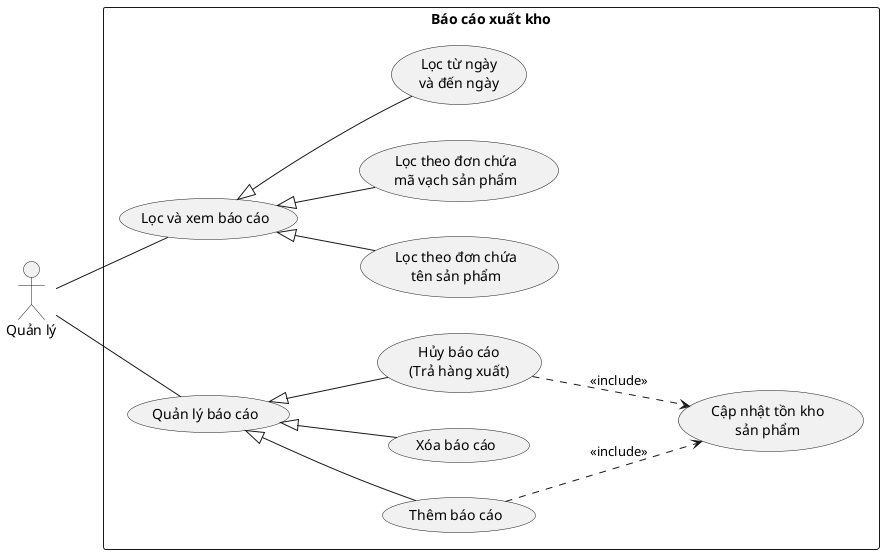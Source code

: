 @startuml ExportReport
left to right direction

actor Manager as "Quản lý"

rectangle ExportReport as "Báo cáo xuất kho" {
    usecase ExportReportFilter as "Lọc và xem báo cáo"
    usecase ExportReportFilterByProductName as "Lọc theo đơn chứa\ntên sản phẩm"
    usecase ExportReportFilterByProductBarcode as "Lọc theo đơn chứa\nmã vạch sản phẩm"
    usecase ExportReportFilterByDate as "Lọc từ ngày\nvà đến ngày"

    usecase ExportReportManage as "Quản lý báo cáo"
    usecase ExportReportCreate as "Thêm báo cáo"
    usecase ExportReportDelete as "Xóa báo cáo"
    usecase ExportReportCancel as "Hủy báo cáo\n(Trả hàng xuất)"
    usecase ProductUpdateInStock as "Cập nhật tồn kho\nsản phẩm"
}

Manager -- ExportReportManage
ExportReportManage <|-- ExportReportCreate
ExportReportManage <|-- ExportReportDelete
ExportReportManage <|-- ExportReportCancel

Manager -- ExportReportFilter
ExportReportFilter <|-- ExportReportFilterByProductName
ExportReportFilter <|-- ExportReportFilterByProductBarcode
ExportReportFilter <|-- ExportReportFilterByDate

ExportReportCancel ..> ProductUpdateInStock : <<include>>
ExportReportCreate ..> ProductUpdateInStock : <<include>>
@enduml
